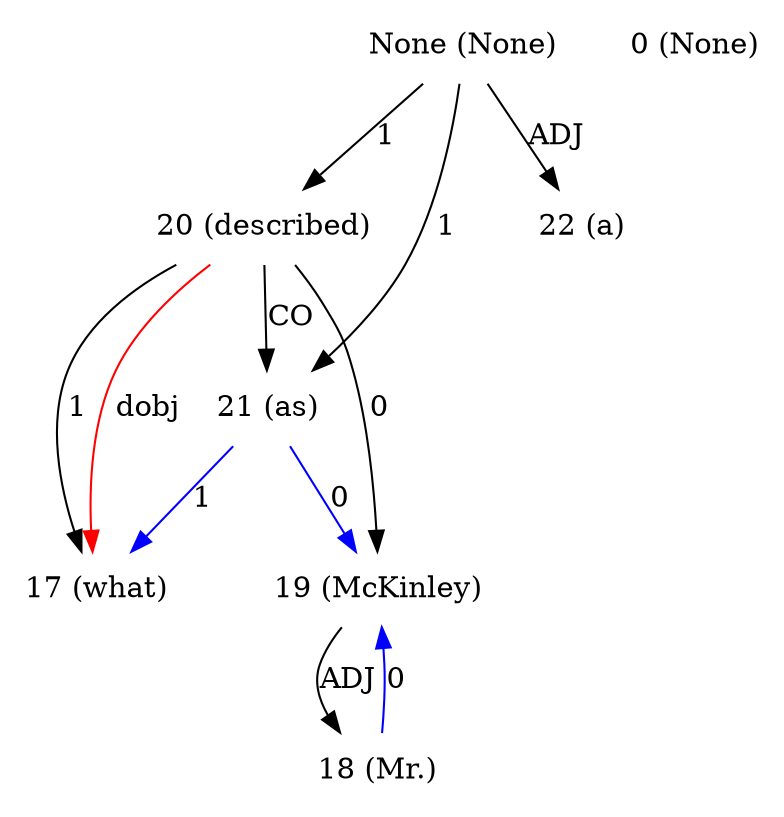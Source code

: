 digraph G{
edge [dir=forward]
node [shape=plaintext]

None [label="None (None)"]
None -> 20 [label="1"]
None -> 21 [label="1"]
None [label="None (None)"]
None -> 22 [label="ADJ"]
0 [label="0 (None)"]
17 [label="17 (what)"]
20 -> 17 [label="dobj", color="red"]
18 [label="18 (Mr.)"]
18 -> 19 [label="0", color="blue"]
19 [label="19 (McKinley)"]
19 -> 18 [label="ADJ"]
20 [label="20 (described)"]
20 -> 17 [label="1"]
20 -> 19 [label="0"]
20 -> 21 [label="CO"]
21 [label="21 (as)"]
21 -> 17 [label="1", color="blue"]
21 -> 19 [label="0", color="blue"]
22 [label="22 (a)"]
}
